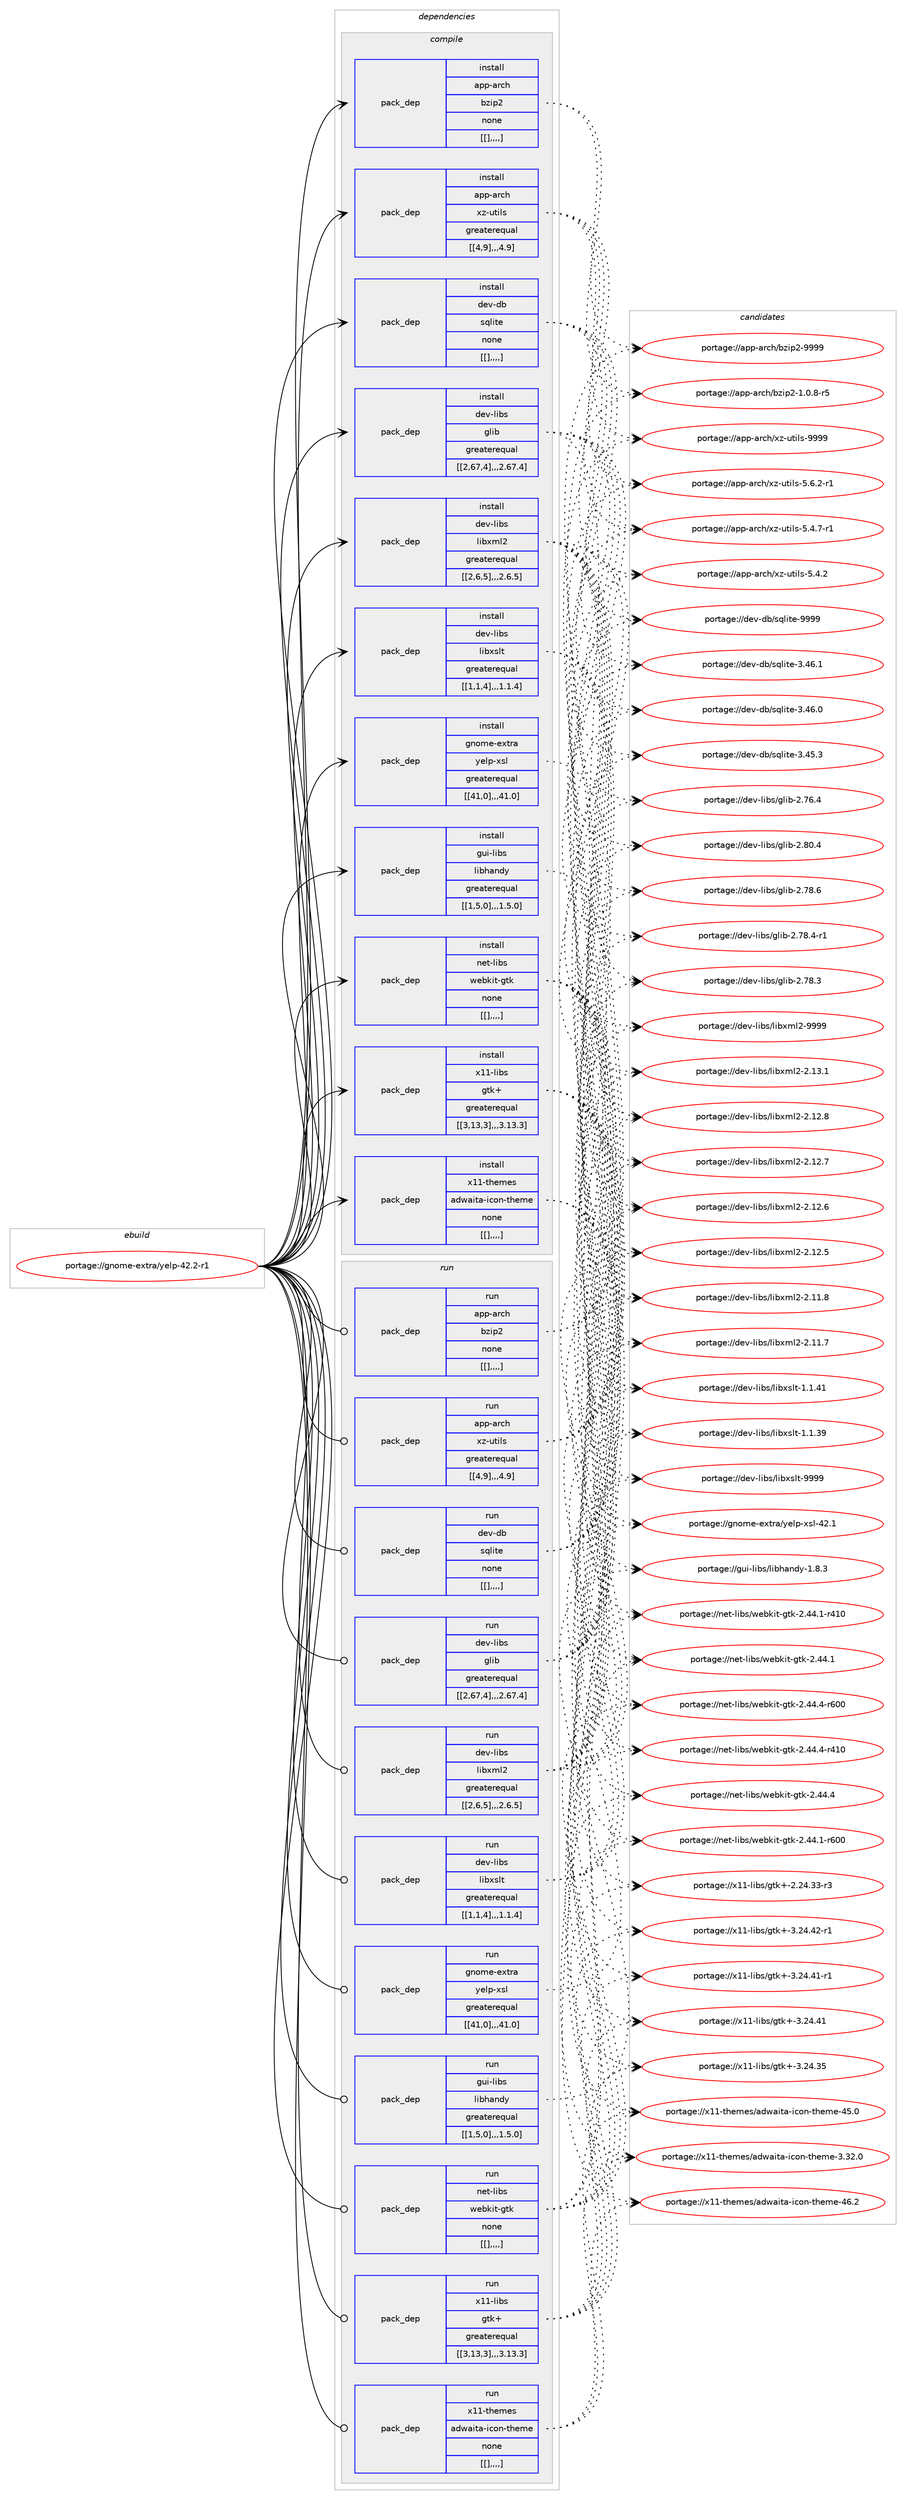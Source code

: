 digraph prolog {

# *************
# Graph options
# *************

newrank=true;
concentrate=true;
compound=true;
graph [rankdir=LR,fontname=Helvetica,fontsize=10,ranksep=1.5];#, ranksep=2.5, nodesep=0.2];
edge  [arrowhead=vee];
node  [fontname=Helvetica,fontsize=10];

# **********
# The ebuild
# **********

subgraph cluster_leftcol {
color=gray;
label=<<i>ebuild</i>>;
id [label="portage://gnome-extra/yelp-42.2-r1", color=red, width=4, href="../gnome-extra/yelp-42.2-r1.svg"];
}

# ****************
# The dependencies
# ****************

subgraph cluster_midcol {
color=gray;
label=<<i>dependencies</i>>;
subgraph cluster_compile {
fillcolor="#eeeeee";
style=filled;
label=<<i>compile</i>>;
subgraph pack176025 {
dependency245432 [label=<<TABLE BORDER="0" CELLBORDER="1" CELLSPACING="0" CELLPADDING="4" WIDTH="220"><TR><TD ROWSPAN="6" CELLPADDING="30">pack_dep</TD></TR><TR><TD WIDTH="110">install</TD></TR><TR><TD>app-arch</TD></TR><TR><TD>bzip2</TD></TR><TR><TD>none</TD></TR><TR><TD>[[],,,,]</TD></TR></TABLE>>, shape=none, color=blue];
}
id:e -> dependency245432:w [weight=20,style="solid",arrowhead="vee"];
subgraph pack176026 {
dependency245433 [label=<<TABLE BORDER="0" CELLBORDER="1" CELLSPACING="0" CELLPADDING="4" WIDTH="220"><TR><TD ROWSPAN="6" CELLPADDING="30">pack_dep</TD></TR><TR><TD WIDTH="110">install</TD></TR><TR><TD>app-arch</TD></TR><TR><TD>xz-utils</TD></TR><TR><TD>greaterequal</TD></TR><TR><TD>[[4,9],,,4.9]</TD></TR></TABLE>>, shape=none, color=blue];
}
id:e -> dependency245433:w [weight=20,style="solid",arrowhead="vee"];
subgraph pack176027 {
dependency245434 [label=<<TABLE BORDER="0" CELLBORDER="1" CELLSPACING="0" CELLPADDING="4" WIDTH="220"><TR><TD ROWSPAN="6" CELLPADDING="30">pack_dep</TD></TR><TR><TD WIDTH="110">install</TD></TR><TR><TD>dev-db</TD></TR><TR><TD>sqlite</TD></TR><TR><TD>none</TD></TR><TR><TD>[[],,,,]</TD></TR></TABLE>>, shape=none, color=blue];
}
id:e -> dependency245434:w [weight=20,style="solid",arrowhead="vee"];
subgraph pack176028 {
dependency245435 [label=<<TABLE BORDER="0" CELLBORDER="1" CELLSPACING="0" CELLPADDING="4" WIDTH="220"><TR><TD ROWSPAN="6" CELLPADDING="30">pack_dep</TD></TR><TR><TD WIDTH="110">install</TD></TR><TR><TD>dev-libs</TD></TR><TR><TD>glib</TD></TR><TR><TD>greaterequal</TD></TR><TR><TD>[[2,67,4],,,2.67.4]</TD></TR></TABLE>>, shape=none, color=blue];
}
id:e -> dependency245435:w [weight=20,style="solid",arrowhead="vee"];
subgraph pack176029 {
dependency245436 [label=<<TABLE BORDER="0" CELLBORDER="1" CELLSPACING="0" CELLPADDING="4" WIDTH="220"><TR><TD ROWSPAN="6" CELLPADDING="30">pack_dep</TD></TR><TR><TD WIDTH="110">install</TD></TR><TR><TD>dev-libs</TD></TR><TR><TD>libxml2</TD></TR><TR><TD>greaterequal</TD></TR><TR><TD>[[2,6,5],,,2.6.5]</TD></TR></TABLE>>, shape=none, color=blue];
}
id:e -> dependency245436:w [weight=20,style="solid",arrowhead="vee"];
subgraph pack176030 {
dependency245437 [label=<<TABLE BORDER="0" CELLBORDER="1" CELLSPACING="0" CELLPADDING="4" WIDTH="220"><TR><TD ROWSPAN="6" CELLPADDING="30">pack_dep</TD></TR><TR><TD WIDTH="110">install</TD></TR><TR><TD>dev-libs</TD></TR><TR><TD>libxslt</TD></TR><TR><TD>greaterequal</TD></TR><TR><TD>[[1,1,4],,,1.1.4]</TD></TR></TABLE>>, shape=none, color=blue];
}
id:e -> dependency245437:w [weight=20,style="solid",arrowhead="vee"];
subgraph pack176031 {
dependency245438 [label=<<TABLE BORDER="0" CELLBORDER="1" CELLSPACING="0" CELLPADDING="4" WIDTH="220"><TR><TD ROWSPAN="6" CELLPADDING="30">pack_dep</TD></TR><TR><TD WIDTH="110">install</TD></TR><TR><TD>gnome-extra</TD></TR><TR><TD>yelp-xsl</TD></TR><TR><TD>greaterequal</TD></TR><TR><TD>[[41,0],,,41.0]</TD></TR></TABLE>>, shape=none, color=blue];
}
id:e -> dependency245438:w [weight=20,style="solid",arrowhead="vee"];
subgraph pack176032 {
dependency245439 [label=<<TABLE BORDER="0" CELLBORDER="1" CELLSPACING="0" CELLPADDING="4" WIDTH="220"><TR><TD ROWSPAN="6" CELLPADDING="30">pack_dep</TD></TR><TR><TD WIDTH="110">install</TD></TR><TR><TD>gui-libs</TD></TR><TR><TD>libhandy</TD></TR><TR><TD>greaterequal</TD></TR><TR><TD>[[1,5,0],,,1.5.0]</TD></TR></TABLE>>, shape=none, color=blue];
}
id:e -> dependency245439:w [weight=20,style="solid",arrowhead="vee"];
subgraph pack176033 {
dependency245440 [label=<<TABLE BORDER="0" CELLBORDER="1" CELLSPACING="0" CELLPADDING="4" WIDTH="220"><TR><TD ROWSPAN="6" CELLPADDING="30">pack_dep</TD></TR><TR><TD WIDTH="110">install</TD></TR><TR><TD>net-libs</TD></TR><TR><TD>webkit-gtk</TD></TR><TR><TD>none</TD></TR><TR><TD>[[],,,,]</TD></TR></TABLE>>, shape=none, color=blue];
}
id:e -> dependency245440:w [weight=20,style="solid",arrowhead="vee"];
subgraph pack176034 {
dependency245441 [label=<<TABLE BORDER="0" CELLBORDER="1" CELLSPACING="0" CELLPADDING="4" WIDTH="220"><TR><TD ROWSPAN="6" CELLPADDING="30">pack_dep</TD></TR><TR><TD WIDTH="110">install</TD></TR><TR><TD>x11-libs</TD></TR><TR><TD>gtk+</TD></TR><TR><TD>greaterequal</TD></TR><TR><TD>[[3,13,3],,,3.13.3]</TD></TR></TABLE>>, shape=none, color=blue];
}
id:e -> dependency245441:w [weight=20,style="solid",arrowhead="vee"];
subgraph pack176035 {
dependency245442 [label=<<TABLE BORDER="0" CELLBORDER="1" CELLSPACING="0" CELLPADDING="4" WIDTH="220"><TR><TD ROWSPAN="6" CELLPADDING="30">pack_dep</TD></TR><TR><TD WIDTH="110">install</TD></TR><TR><TD>x11-themes</TD></TR><TR><TD>adwaita-icon-theme</TD></TR><TR><TD>none</TD></TR><TR><TD>[[],,,,]</TD></TR></TABLE>>, shape=none, color=blue];
}
id:e -> dependency245442:w [weight=20,style="solid",arrowhead="vee"];
}
subgraph cluster_compileandrun {
fillcolor="#eeeeee";
style=filled;
label=<<i>compile and run</i>>;
}
subgraph cluster_run {
fillcolor="#eeeeee";
style=filled;
label=<<i>run</i>>;
subgraph pack176036 {
dependency245443 [label=<<TABLE BORDER="0" CELLBORDER="1" CELLSPACING="0" CELLPADDING="4" WIDTH="220"><TR><TD ROWSPAN="6" CELLPADDING="30">pack_dep</TD></TR><TR><TD WIDTH="110">run</TD></TR><TR><TD>app-arch</TD></TR><TR><TD>bzip2</TD></TR><TR><TD>none</TD></TR><TR><TD>[[],,,,]</TD></TR></TABLE>>, shape=none, color=blue];
}
id:e -> dependency245443:w [weight=20,style="solid",arrowhead="odot"];
subgraph pack176037 {
dependency245444 [label=<<TABLE BORDER="0" CELLBORDER="1" CELLSPACING="0" CELLPADDING="4" WIDTH="220"><TR><TD ROWSPAN="6" CELLPADDING="30">pack_dep</TD></TR><TR><TD WIDTH="110">run</TD></TR><TR><TD>app-arch</TD></TR><TR><TD>xz-utils</TD></TR><TR><TD>greaterequal</TD></TR><TR><TD>[[4,9],,,4.9]</TD></TR></TABLE>>, shape=none, color=blue];
}
id:e -> dependency245444:w [weight=20,style="solid",arrowhead="odot"];
subgraph pack176038 {
dependency245445 [label=<<TABLE BORDER="0" CELLBORDER="1" CELLSPACING="0" CELLPADDING="4" WIDTH="220"><TR><TD ROWSPAN="6" CELLPADDING="30">pack_dep</TD></TR><TR><TD WIDTH="110">run</TD></TR><TR><TD>dev-db</TD></TR><TR><TD>sqlite</TD></TR><TR><TD>none</TD></TR><TR><TD>[[],,,,]</TD></TR></TABLE>>, shape=none, color=blue];
}
id:e -> dependency245445:w [weight=20,style="solid",arrowhead="odot"];
subgraph pack176039 {
dependency245446 [label=<<TABLE BORDER="0" CELLBORDER="1" CELLSPACING="0" CELLPADDING="4" WIDTH="220"><TR><TD ROWSPAN="6" CELLPADDING="30">pack_dep</TD></TR><TR><TD WIDTH="110">run</TD></TR><TR><TD>dev-libs</TD></TR><TR><TD>glib</TD></TR><TR><TD>greaterequal</TD></TR><TR><TD>[[2,67,4],,,2.67.4]</TD></TR></TABLE>>, shape=none, color=blue];
}
id:e -> dependency245446:w [weight=20,style="solid",arrowhead="odot"];
subgraph pack176040 {
dependency245447 [label=<<TABLE BORDER="0" CELLBORDER="1" CELLSPACING="0" CELLPADDING="4" WIDTH="220"><TR><TD ROWSPAN="6" CELLPADDING="30">pack_dep</TD></TR><TR><TD WIDTH="110">run</TD></TR><TR><TD>dev-libs</TD></TR><TR><TD>libxml2</TD></TR><TR><TD>greaterequal</TD></TR><TR><TD>[[2,6,5],,,2.6.5]</TD></TR></TABLE>>, shape=none, color=blue];
}
id:e -> dependency245447:w [weight=20,style="solid",arrowhead="odot"];
subgraph pack176041 {
dependency245448 [label=<<TABLE BORDER="0" CELLBORDER="1" CELLSPACING="0" CELLPADDING="4" WIDTH="220"><TR><TD ROWSPAN="6" CELLPADDING="30">pack_dep</TD></TR><TR><TD WIDTH="110">run</TD></TR><TR><TD>dev-libs</TD></TR><TR><TD>libxslt</TD></TR><TR><TD>greaterequal</TD></TR><TR><TD>[[1,1,4],,,1.1.4]</TD></TR></TABLE>>, shape=none, color=blue];
}
id:e -> dependency245448:w [weight=20,style="solid",arrowhead="odot"];
subgraph pack176042 {
dependency245449 [label=<<TABLE BORDER="0" CELLBORDER="1" CELLSPACING="0" CELLPADDING="4" WIDTH="220"><TR><TD ROWSPAN="6" CELLPADDING="30">pack_dep</TD></TR><TR><TD WIDTH="110">run</TD></TR><TR><TD>gnome-extra</TD></TR><TR><TD>yelp-xsl</TD></TR><TR><TD>greaterequal</TD></TR><TR><TD>[[41,0],,,41.0]</TD></TR></TABLE>>, shape=none, color=blue];
}
id:e -> dependency245449:w [weight=20,style="solid",arrowhead="odot"];
subgraph pack176043 {
dependency245450 [label=<<TABLE BORDER="0" CELLBORDER="1" CELLSPACING="0" CELLPADDING="4" WIDTH="220"><TR><TD ROWSPAN="6" CELLPADDING="30">pack_dep</TD></TR><TR><TD WIDTH="110">run</TD></TR><TR><TD>gui-libs</TD></TR><TR><TD>libhandy</TD></TR><TR><TD>greaterequal</TD></TR><TR><TD>[[1,5,0],,,1.5.0]</TD></TR></TABLE>>, shape=none, color=blue];
}
id:e -> dependency245450:w [weight=20,style="solid",arrowhead="odot"];
subgraph pack176044 {
dependency245451 [label=<<TABLE BORDER="0" CELLBORDER="1" CELLSPACING="0" CELLPADDING="4" WIDTH="220"><TR><TD ROWSPAN="6" CELLPADDING="30">pack_dep</TD></TR><TR><TD WIDTH="110">run</TD></TR><TR><TD>net-libs</TD></TR><TR><TD>webkit-gtk</TD></TR><TR><TD>none</TD></TR><TR><TD>[[],,,,]</TD></TR></TABLE>>, shape=none, color=blue];
}
id:e -> dependency245451:w [weight=20,style="solid",arrowhead="odot"];
subgraph pack176045 {
dependency245452 [label=<<TABLE BORDER="0" CELLBORDER="1" CELLSPACING="0" CELLPADDING="4" WIDTH="220"><TR><TD ROWSPAN="6" CELLPADDING="30">pack_dep</TD></TR><TR><TD WIDTH="110">run</TD></TR><TR><TD>x11-libs</TD></TR><TR><TD>gtk+</TD></TR><TR><TD>greaterequal</TD></TR><TR><TD>[[3,13,3],,,3.13.3]</TD></TR></TABLE>>, shape=none, color=blue];
}
id:e -> dependency245452:w [weight=20,style="solid",arrowhead="odot"];
subgraph pack176046 {
dependency245453 [label=<<TABLE BORDER="0" CELLBORDER="1" CELLSPACING="0" CELLPADDING="4" WIDTH="220"><TR><TD ROWSPAN="6" CELLPADDING="30">pack_dep</TD></TR><TR><TD WIDTH="110">run</TD></TR><TR><TD>x11-themes</TD></TR><TR><TD>adwaita-icon-theme</TD></TR><TR><TD>none</TD></TR><TR><TD>[[],,,,]</TD></TR></TABLE>>, shape=none, color=blue];
}
id:e -> dependency245453:w [weight=20,style="solid",arrowhead="odot"];
}
}

# **************
# The candidates
# **************

subgraph cluster_choices {
rank=same;
color=gray;
label=<<i>candidates</i>>;

subgraph choice176025 {
color=black;
nodesep=1;
choice971121124597114991044798122105112504557575757 [label="portage://app-arch/bzip2-9999", color=red, width=4,href="../app-arch/bzip2-9999.svg"];
choice971121124597114991044798122105112504549464846564511453 [label="portage://app-arch/bzip2-1.0.8-r5", color=red, width=4,href="../app-arch/bzip2-1.0.8-r5.svg"];
dependency245432:e -> choice971121124597114991044798122105112504557575757:w [style=dotted,weight="100"];
dependency245432:e -> choice971121124597114991044798122105112504549464846564511453:w [style=dotted,weight="100"];
}
subgraph choice176026 {
color=black;
nodesep=1;
choice9711211245971149910447120122451171161051081154557575757 [label="portage://app-arch/xz-utils-9999", color=red, width=4,href="../app-arch/xz-utils-9999.svg"];
choice9711211245971149910447120122451171161051081154553465446504511449 [label="portage://app-arch/xz-utils-5.6.2-r1", color=red, width=4,href="../app-arch/xz-utils-5.6.2-r1.svg"];
choice9711211245971149910447120122451171161051081154553465246554511449 [label="portage://app-arch/xz-utils-5.4.7-r1", color=red, width=4,href="../app-arch/xz-utils-5.4.7-r1.svg"];
choice971121124597114991044712012245117116105108115455346524650 [label="portage://app-arch/xz-utils-5.4.2", color=red, width=4,href="../app-arch/xz-utils-5.4.2.svg"];
dependency245433:e -> choice9711211245971149910447120122451171161051081154557575757:w [style=dotted,weight="100"];
dependency245433:e -> choice9711211245971149910447120122451171161051081154553465446504511449:w [style=dotted,weight="100"];
dependency245433:e -> choice9711211245971149910447120122451171161051081154553465246554511449:w [style=dotted,weight="100"];
dependency245433:e -> choice971121124597114991044712012245117116105108115455346524650:w [style=dotted,weight="100"];
}
subgraph choice176027 {
color=black;
nodesep=1;
choice1001011184510098471151131081051161014557575757 [label="portage://dev-db/sqlite-9999", color=red, width=4,href="../dev-db/sqlite-9999.svg"];
choice10010111845100984711511310810511610145514652544649 [label="portage://dev-db/sqlite-3.46.1", color=red, width=4,href="../dev-db/sqlite-3.46.1.svg"];
choice10010111845100984711511310810511610145514652544648 [label="portage://dev-db/sqlite-3.46.0", color=red, width=4,href="../dev-db/sqlite-3.46.0.svg"];
choice10010111845100984711511310810511610145514652534651 [label="portage://dev-db/sqlite-3.45.3", color=red, width=4,href="../dev-db/sqlite-3.45.3.svg"];
dependency245434:e -> choice1001011184510098471151131081051161014557575757:w [style=dotted,weight="100"];
dependency245434:e -> choice10010111845100984711511310810511610145514652544649:w [style=dotted,weight="100"];
dependency245434:e -> choice10010111845100984711511310810511610145514652544648:w [style=dotted,weight="100"];
dependency245434:e -> choice10010111845100984711511310810511610145514652534651:w [style=dotted,weight="100"];
}
subgraph choice176028 {
color=black;
nodesep=1;
choice1001011184510810598115471031081059845504656484652 [label="portage://dev-libs/glib-2.80.4", color=red, width=4,href="../dev-libs/glib-2.80.4.svg"];
choice1001011184510810598115471031081059845504655564654 [label="portage://dev-libs/glib-2.78.6", color=red, width=4,href="../dev-libs/glib-2.78.6.svg"];
choice10010111845108105981154710310810598455046555646524511449 [label="portage://dev-libs/glib-2.78.4-r1", color=red, width=4,href="../dev-libs/glib-2.78.4-r1.svg"];
choice1001011184510810598115471031081059845504655564651 [label="portage://dev-libs/glib-2.78.3", color=red, width=4,href="../dev-libs/glib-2.78.3.svg"];
choice1001011184510810598115471031081059845504655544652 [label="portage://dev-libs/glib-2.76.4", color=red, width=4,href="../dev-libs/glib-2.76.4.svg"];
dependency245435:e -> choice1001011184510810598115471031081059845504656484652:w [style=dotted,weight="100"];
dependency245435:e -> choice1001011184510810598115471031081059845504655564654:w [style=dotted,weight="100"];
dependency245435:e -> choice10010111845108105981154710310810598455046555646524511449:w [style=dotted,weight="100"];
dependency245435:e -> choice1001011184510810598115471031081059845504655564651:w [style=dotted,weight="100"];
dependency245435:e -> choice1001011184510810598115471031081059845504655544652:w [style=dotted,weight="100"];
}
subgraph choice176029 {
color=black;
nodesep=1;
choice10010111845108105981154710810598120109108504557575757 [label="portage://dev-libs/libxml2-9999", color=red, width=4,href="../dev-libs/libxml2-9999.svg"];
choice100101118451081059811547108105981201091085045504649514649 [label="portage://dev-libs/libxml2-2.13.1", color=red, width=4,href="../dev-libs/libxml2-2.13.1.svg"];
choice100101118451081059811547108105981201091085045504649504656 [label="portage://dev-libs/libxml2-2.12.8", color=red, width=4,href="../dev-libs/libxml2-2.12.8.svg"];
choice100101118451081059811547108105981201091085045504649504655 [label="portage://dev-libs/libxml2-2.12.7", color=red, width=4,href="../dev-libs/libxml2-2.12.7.svg"];
choice100101118451081059811547108105981201091085045504649504654 [label="portage://dev-libs/libxml2-2.12.6", color=red, width=4,href="../dev-libs/libxml2-2.12.6.svg"];
choice100101118451081059811547108105981201091085045504649504653 [label="portage://dev-libs/libxml2-2.12.5", color=red, width=4,href="../dev-libs/libxml2-2.12.5.svg"];
choice100101118451081059811547108105981201091085045504649494656 [label="portage://dev-libs/libxml2-2.11.8", color=red, width=4,href="../dev-libs/libxml2-2.11.8.svg"];
choice100101118451081059811547108105981201091085045504649494655 [label="portage://dev-libs/libxml2-2.11.7", color=red, width=4,href="../dev-libs/libxml2-2.11.7.svg"];
dependency245436:e -> choice10010111845108105981154710810598120109108504557575757:w [style=dotted,weight="100"];
dependency245436:e -> choice100101118451081059811547108105981201091085045504649514649:w [style=dotted,weight="100"];
dependency245436:e -> choice100101118451081059811547108105981201091085045504649504656:w [style=dotted,weight="100"];
dependency245436:e -> choice100101118451081059811547108105981201091085045504649504655:w [style=dotted,weight="100"];
dependency245436:e -> choice100101118451081059811547108105981201091085045504649504654:w [style=dotted,weight="100"];
dependency245436:e -> choice100101118451081059811547108105981201091085045504649504653:w [style=dotted,weight="100"];
dependency245436:e -> choice100101118451081059811547108105981201091085045504649494656:w [style=dotted,weight="100"];
dependency245436:e -> choice100101118451081059811547108105981201091085045504649494655:w [style=dotted,weight="100"];
}
subgraph choice176030 {
color=black;
nodesep=1;
choice100101118451081059811547108105981201151081164557575757 [label="portage://dev-libs/libxslt-9999", color=red, width=4,href="../dev-libs/libxslt-9999.svg"];
choice1001011184510810598115471081059812011510811645494649465249 [label="portage://dev-libs/libxslt-1.1.41", color=red, width=4,href="../dev-libs/libxslt-1.1.41.svg"];
choice1001011184510810598115471081059812011510811645494649465157 [label="portage://dev-libs/libxslt-1.1.39", color=red, width=4,href="../dev-libs/libxslt-1.1.39.svg"];
dependency245437:e -> choice100101118451081059811547108105981201151081164557575757:w [style=dotted,weight="100"];
dependency245437:e -> choice1001011184510810598115471081059812011510811645494649465249:w [style=dotted,weight="100"];
dependency245437:e -> choice1001011184510810598115471081059812011510811645494649465157:w [style=dotted,weight="100"];
}
subgraph choice176031 {
color=black;
nodesep=1;
choice103110111109101451011201161149747121101108112451201151084552504649 [label="portage://gnome-extra/yelp-xsl-42.1", color=red, width=4,href="../gnome-extra/yelp-xsl-42.1.svg"];
dependency245438:e -> choice103110111109101451011201161149747121101108112451201151084552504649:w [style=dotted,weight="100"];
}
subgraph choice176032 {
color=black;
nodesep=1;
choice1031171054510810598115471081059810497110100121454946564651 [label="portage://gui-libs/libhandy-1.8.3", color=red, width=4,href="../gui-libs/libhandy-1.8.3.svg"];
dependency245439:e -> choice1031171054510810598115471081059810497110100121454946564651:w [style=dotted,weight="100"];
}
subgraph choice176033 {
color=black;
nodesep=1;
choice11010111645108105981154711910198107105116451031161074550465252465245114544848 [label="portage://net-libs/webkit-gtk-2.44.4-r600", color=red, width=4,href="../net-libs/webkit-gtk-2.44.4-r600.svg"];
choice11010111645108105981154711910198107105116451031161074550465252465245114524948 [label="portage://net-libs/webkit-gtk-2.44.4-r410", color=red, width=4,href="../net-libs/webkit-gtk-2.44.4-r410.svg"];
choice110101116451081059811547119101981071051164510311610745504652524652 [label="portage://net-libs/webkit-gtk-2.44.4", color=red, width=4,href="../net-libs/webkit-gtk-2.44.4.svg"];
choice11010111645108105981154711910198107105116451031161074550465252464945114544848 [label="portage://net-libs/webkit-gtk-2.44.1-r600", color=red, width=4,href="../net-libs/webkit-gtk-2.44.1-r600.svg"];
choice11010111645108105981154711910198107105116451031161074550465252464945114524948 [label="portage://net-libs/webkit-gtk-2.44.1-r410", color=red, width=4,href="../net-libs/webkit-gtk-2.44.1-r410.svg"];
choice110101116451081059811547119101981071051164510311610745504652524649 [label="portage://net-libs/webkit-gtk-2.44.1", color=red, width=4,href="../net-libs/webkit-gtk-2.44.1.svg"];
dependency245440:e -> choice11010111645108105981154711910198107105116451031161074550465252465245114544848:w [style=dotted,weight="100"];
dependency245440:e -> choice11010111645108105981154711910198107105116451031161074550465252465245114524948:w [style=dotted,weight="100"];
dependency245440:e -> choice110101116451081059811547119101981071051164510311610745504652524652:w [style=dotted,weight="100"];
dependency245440:e -> choice11010111645108105981154711910198107105116451031161074550465252464945114544848:w [style=dotted,weight="100"];
dependency245440:e -> choice11010111645108105981154711910198107105116451031161074550465252464945114524948:w [style=dotted,weight="100"];
dependency245440:e -> choice110101116451081059811547119101981071051164510311610745504652524649:w [style=dotted,weight="100"];
}
subgraph choice176034 {
color=black;
nodesep=1;
choice12049494510810598115471031161074345514650524652504511449 [label="portage://x11-libs/gtk+-3.24.42-r1", color=red, width=4,href="../x11-libs/gtk+-3.24.42-r1.svg"];
choice12049494510810598115471031161074345514650524652494511449 [label="portage://x11-libs/gtk+-3.24.41-r1", color=red, width=4,href="../x11-libs/gtk+-3.24.41-r1.svg"];
choice1204949451081059811547103116107434551465052465249 [label="portage://x11-libs/gtk+-3.24.41", color=red, width=4,href="../x11-libs/gtk+-3.24.41.svg"];
choice1204949451081059811547103116107434551465052465153 [label="portage://x11-libs/gtk+-3.24.35", color=red, width=4,href="../x11-libs/gtk+-3.24.35.svg"];
choice12049494510810598115471031161074345504650524651514511451 [label="portage://x11-libs/gtk+-2.24.33-r3", color=red, width=4,href="../x11-libs/gtk+-2.24.33-r3.svg"];
dependency245441:e -> choice12049494510810598115471031161074345514650524652504511449:w [style=dotted,weight="100"];
dependency245441:e -> choice12049494510810598115471031161074345514650524652494511449:w [style=dotted,weight="100"];
dependency245441:e -> choice1204949451081059811547103116107434551465052465249:w [style=dotted,weight="100"];
dependency245441:e -> choice1204949451081059811547103116107434551465052465153:w [style=dotted,weight="100"];
dependency245441:e -> choice12049494510810598115471031161074345504650524651514511451:w [style=dotted,weight="100"];
}
subgraph choice176035 {
color=black;
nodesep=1;
choice120494945116104101109101115479710011997105116974510599111110451161041011091014552544650 [label="portage://x11-themes/adwaita-icon-theme-46.2", color=red, width=4,href="../x11-themes/adwaita-icon-theme-46.2.svg"];
choice120494945116104101109101115479710011997105116974510599111110451161041011091014552534648 [label="portage://x11-themes/adwaita-icon-theme-45.0", color=red, width=4,href="../x11-themes/adwaita-icon-theme-45.0.svg"];
choice1204949451161041011091011154797100119971051169745105991111104511610410110910145514651504648 [label="portage://x11-themes/adwaita-icon-theme-3.32.0", color=red, width=4,href="../x11-themes/adwaita-icon-theme-3.32.0.svg"];
dependency245442:e -> choice120494945116104101109101115479710011997105116974510599111110451161041011091014552544650:w [style=dotted,weight="100"];
dependency245442:e -> choice120494945116104101109101115479710011997105116974510599111110451161041011091014552534648:w [style=dotted,weight="100"];
dependency245442:e -> choice1204949451161041011091011154797100119971051169745105991111104511610410110910145514651504648:w [style=dotted,weight="100"];
}
subgraph choice176036 {
color=black;
nodesep=1;
choice971121124597114991044798122105112504557575757 [label="portage://app-arch/bzip2-9999", color=red, width=4,href="../app-arch/bzip2-9999.svg"];
choice971121124597114991044798122105112504549464846564511453 [label="portage://app-arch/bzip2-1.0.8-r5", color=red, width=4,href="../app-arch/bzip2-1.0.8-r5.svg"];
dependency245443:e -> choice971121124597114991044798122105112504557575757:w [style=dotted,weight="100"];
dependency245443:e -> choice971121124597114991044798122105112504549464846564511453:w [style=dotted,weight="100"];
}
subgraph choice176037 {
color=black;
nodesep=1;
choice9711211245971149910447120122451171161051081154557575757 [label="portage://app-arch/xz-utils-9999", color=red, width=4,href="../app-arch/xz-utils-9999.svg"];
choice9711211245971149910447120122451171161051081154553465446504511449 [label="portage://app-arch/xz-utils-5.6.2-r1", color=red, width=4,href="../app-arch/xz-utils-5.6.2-r1.svg"];
choice9711211245971149910447120122451171161051081154553465246554511449 [label="portage://app-arch/xz-utils-5.4.7-r1", color=red, width=4,href="../app-arch/xz-utils-5.4.7-r1.svg"];
choice971121124597114991044712012245117116105108115455346524650 [label="portage://app-arch/xz-utils-5.4.2", color=red, width=4,href="../app-arch/xz-utils-5.4.2.svg"];
dependency245444:e -> choice9711211245971149910447120122451171161051081154557575757:w [style=dotted,weight="100"];
dependency245444:e -> choice9711211245971149910447120122451171161051081154553465446504511449:w [style=dotted,weight="100"];
dependency245444:e -> choice9711211245971149910447120122451171161051081154553465246554511449:w [style=dotted,weight="100"];
dependency245444:e -> choice971121124597114991044712012245117116105108115455346524650:w [style=dotted,weight="100"];
}
subgraph choice176038 {
color=black;
nodesep=1;
choice1001011184510098471151131081051161014557575757 [label="portage://dev-db/sqlite-9999", color=red, width=4,href="../dev-db/sqlite-9999.svg"];
choice10010111845100984711511310810511610145514652544649 [label="portage://dev-db/sqlite-3.46.1", color=red, width=4,href="../dev-db/sqlite-3.46.1.svg"];
choice10010111845100984711511310810511610145514652544648 [label="portage://dev-db/sqlite-3.46.0", color=red, width=4,href="../dev-db/sqlite-3.46.0.svg"];
choice10010111845100984711511310810511610145514652534651 [label="portage://dev-db/sqlite-3.45.3", color=red, width=4,href="../dev-db/sqlite-3.45.3.svg"];
dependency245445:e -> choice1001011184510098471151131081051161014557575757:w [style=dotted,weight="100"];
dependency245445:e -> choice10010111845100984711511310810511610145514652544649:w [style=dotted,weight="100"];
dependency245445:e -> choice10010111845100984711511310810511610145514652544648:w [style=dotted,weight="100"];
dependency245445:e -> choice10010111845100984711511310810511610145514652534651:w [style=dotted,weight="100"];
}
subgraph choice176039 {
color=black;
nodesep=1;
choice1001011184510810598115471031081059845504656484652 [label="portage://dev-libs/glib-2.80.4", color=red, width=4,href="../dev-libs/glib-2.80.4.svg"];
choice1001011184510810598115471031081059845504655564654 [label="portage://dev-libs/glib-2.78.6", color=red, width=4,href="../dev-libs/glib-2.78.6.svg"];
choice10010111845108105981154710310810598455046555646524511449 [label="portage://dev-libs/glib-2.78.4-r1", color=red, width=4,href="../dev-libs/glib-2.78.4-r1.svg"];
choice1001011184510810598115471031081059845504655564651 [label="portage://dev-libs/glib-2.78.3", color=red, width=4,href="../dev-libs/glib-2.78.3.svg"];
choice1001011184510810598115471031081059845504655544652 [label="portage://dev-libs/glib-2.76.4", color=red, width=4,href="../dev-libs/glib-2.76.4.svg"];
dependency245446:e -> choice1001011184510810598115471031081059845504656484652:w [style=dotted,weight="100"];
dependency245446:e -> choice1001011184510810598115471031081059845504655564654:w [style=dotted,weight="100"];
dependency245446:e -> choice10010111845108105981154710310810598455046555646524511449:w [style=dotted,weight="100"];
dependency245446:e -> choice1001011184510810598115471031081059845504655564651:w [style=dotted,weight="100"];
dependency245446:e -> choice1001011184510810598115471031081059845504655544652:w [style=dotted,weight="100"];
}
subgraph choice176040 {
color=black;
nodesep=1;
choice10010111845108105981154710810598120109108504557575757 [label="portage://dev-libs/libxml2-9999", color=red, width=4,href="../dev-libs/libxml2-9999.svg"];
choice100101118451081059811547108105981201091085045504649514649 [label="portage://dev-libs/libxml2-2.13.1", color=red, width=4,href="../dev-libs/libxml2-2.13.1.svg"];
choice100101118451081059811547108105981201091085045504649504656 [label="portage://dev-libs/libxml2-2.12.8", color=red, width=4,href="../dev-libs/libxml2-2.12.8.svg"];
choice100101118451081059811547108105981201091085045504649504655 [label="portage://dev-libs/libxml2-2.12.7", color=red, width=4,href="../dev-libs/libxml2-2.12.7.svg"];
choice100101118451081059811547108105981201091085045504649504654 [label="portage://dev-libs/libxml2-2.12.6", color=red, width=4,href="../dev-libs/libxml2-2.12.6.svg"];
choice100101118451081059811547108105981201091085045504649504653 [label="portage://dev-libs/libxml2-2.12.5", color=red, width=4,href="../dev-libs/libxml2-2.12.5.svg"];
choice100101118451081059811547108105981201091085045504649494656 [label="portage://dev-libs/libxml2-2.11.8", color=red, width=4,href="../dev-libs/libxml2-2.11.8.svg"];
choice100101118451081059811547108105981201091085045504649494655 [label="portage://dev-libs/libxml2-2.11.7", color=red, width=4,href="../dev-libs/libxml2-2.11.7.svg"];
dependency245447:e -> choice10010111845108105981154710810598120109108504557575757:w [style=dotted,weight="100"];
dependency245447:e -> choice100101118451081059811547108105981201091085045504649514649:w [style=dotted,weight="100"];
dependency245447:e -> choice100101118451081059811547108105981201091085045504649504656:w [style=dotted,weight="100"];
dependency245447:e -> choice100101118451081059811547108105981201091085045504649504655:w [style=dotted,weight="100"];
dependency245447:e -> choice100101118451081059811547108105981201091085045504649504654:w [style=dotted,weight="100"];
dependency245447:e -> choice100101118451081059811547108105981201091085045504649504653:w [style=dotted,weight="100"];
dependency245447:e -> choice100101118451081059811547108105981201091085045504649494656:w [style=dotted,weight="100"];
dependency245447:e -> choice100101118451081059811547108105981201091085045504649494655:w [style=dotted,weight="100"];
}
subgraph choice176041 {
color=black;
nodesep=1;
choice100101118451081059811547108105981201151081164557575757 [label="portage://dev-libs/libxslt-9999", color=red, width=4,href="../dev-libs/libxslt-9999.svg"];
choice1001011184510810598115471081059812011510811645494649465249 [label="portage://dev-libs/libxslt-1.1.41", color=red, width=4,href="../dev-libs/libxslt-1.1.41.svg"];
choice1001011184510810598115471081059812011510811645494649465157 [label="portage://dev-libs/libxslt-1.1.39", color=red, width=4,href="../dev-libs/libxslt-1.1.39.svg"];
dependency245448:e -> choice100101118451081059811547108105981201151081164557575757:w [style=dotted,weight="100"];
dependency245448:e -> choice1001011184510810598115471081059812011510811645494649465249:w [style=dotted,weight="100"];
dependency245448:e -> choice1001011184510810598115471081059812011510811645494649465157:w [style=dotted,weight="100"];
}
subgraph choice176042 {
color=black;
nodesep=1;
choice103110111109101451011201161149747121101108112451201151084552504649 [label="portage://gnome-extra/yelp-xsl-42.1", color=red, width=4,href="../gnome-extra/yelp-xsl-42.1.svg"];
dependency245449:e -> choice103110111109101451011201161149747121101108112451201151084552504649:w [style=dotted,weight="100"];
}
subgraph choice176043 {
color=black;
nodesep=1;
choice1031171054510810598115471081059810497110100121454946564651 [label="portage://gui-libs/libhandy-1.8.3", color=red, width=4,href="../gui-libs/libhandy-1.8.3.svg"];
dependency245450:e -> choice1031171054510810598115471081059810497110100121454946564651:w [style=dotted,weight="100"];
}
subgraph choice176044 {
color=black;
nodesep=1;
choice11010111645108105981154711910198107105116451031161074550465252465245114544848 [label="portage://net-libs/webkit-gtk-2.44.4-r600", color=red, width=4,href="../net-libs/webkit-gtk-2.44.4-r600.svg"];
choice11010111645108105981154711910198107105116451031161074550465252465245114524948 [label="portage://net-libs/webkit-gtk-2.44.4-r410", color=red, width=4,href="../net-libs/webkit-gtk-2.44.4-r410.svg"];
choice110101116451081059811547119101981071051164510311610745504652524652 [label="portage://net-libs/webkit-gtk-2.44.4", color=red, width=4,href="../net-libs/webkit-gtk-2.44.4.svg"];
choice11010111645108105981154711910198107105116451031161074550465252464945114544848 [label="portage://net-libs/webkit-gtk-2.44.1-r600", color=red, width=4,href="../net-libs/webkit-gtk-2.44.1-r600.svg"];
choice11010111645108105981154711910198107105116451031161074550465252464945114524948 [label="portage://net-libs/webkit-gtk-2.44.1-r410", color=red, width=4,href="../net-libs/webkit-gtk-2.44.1-r410.svg"];
choice110101116451081059811547119101981071051164510311610745504652524649 [label="portage://net-libs/webkit-gtk-2.44.1", color=red, width=4,href="../net-libs/webkit-gtk-2.44.1.svg"];
dependency245451:e -> choice11010111645108105981154711910198107105116451031161074550465252465245114544848:w [style=dotted,weight="100"];
dependency245451:e -> choice11010111645108105981154711910198107105116451031161074550465252465245114524948:w [style=dotted,weight="100"];
dependency245451:e -> choice110101116451081059811547119101981071051164510311610745504652524652:w [style=dotted,weight="100"];
dependency245451:e -> choice11010111645108105981154711910198107105116451031161074550465252464945114544848:w [style=dotted,weight="100"];
dependency245451:e -> choice11010111645108105981154711910198107105116451031161074550465252464945114524948:w [style=dotted,weight="100"];
dependency245451:e -> choice110101116451081059811547119101981071051164510311610745504652524649:w [style=dotted,weight="100"];
}
subgraph choice176045 {
color=black;
nodesep=1;
choice12049494510810598115471031161074345514650524652504511449 [label="portage://x11-libs/gtk+-3.24.42-r1", color=red, width=4,href="../x11-libs/gtk+-3.24.42-r1.svg"];
choice12049494510810598115471031161074345514650524652494511449 [label="portage://x11-libs/gtk+-3.24.41-r1", color=red, width=4,href="../x11-libs/gtk+-3.24.41-r1.svg"];
choice1204949451081059811547103116107434551465052465249 [label="portage://x11-libs/gtk+-3.24.41", color=red, width=4,href="../x11-libs/gtk+-3.24.41.svg"];
choice1204949451081059811547103116107434551465052465153 [label="portage://x11-libs/gtk+-3.24.35", color=red, width=4,href="../x11-libs/gtk+-3.24.35.svg"];
choice12049494510810598115471031161074345504650524651514511451 [label="portage://x11-libs/gtk+-2.24.33-r3", color=red, width=4,href="../x11-libs/gtk+-2.24.33-r3.svg"];
dependency245452:e -> choice12049494510810598115471031161074345514650524652504511449:w [style=dotted,weight="100"];
dependency245452:e -> choice12049494510810598115471031161074345514650524652494511449:w [style=dotted,weight="100"];
dependency245452:e -> choice1204949451081059811547103116107434551465052465249:w [style=dotted,weight="100"];
dependency245452:e -> choice1204949451081059811547103116107434551465052465153:w [style=dotted,weight="100"];
dependency245452:e -> choice12049494510810598115471031161074345504650524651514511451:w [style=dotted,weight="100"];
}
subgraph choice176046 {
color=black;
nodesep=1;
choice120494945116104101109101115479710011997105116974510599111110451161041011091014552544650 [label="portage://x11-themes/adwaita-icon-theme-46.2", color=red, width=4,href="../x11-themes/adwaita-icon-theme-46.2.svg"];
choice120494945116104101109101115479710011997105116974510599111110451161041011091014552534648 [label="portage://x11-themes/adwaita-icon-theme-45.0", color=red, width=4,href="../x11-themes/adwaita-icon-theme-45.0.svg"];
choice1204949451161041011091011154797100119971051169745105991111104511610410110910145514651504648 [label="portage://x11-themes/adwaita-icon-theme-3.32.0", color=red, width=4,href="../x11-themes/adwaita-icon-theme-3.32.0.svg"];
dependency245453:e -> choice120494945116104101109101115479710011997105116974510599111110451161041011091014552544650:w [style=dotted,weight="100"];
dependency245453:e -> choice120494945116104101109101115479710011997105116974510599111110451161041011091014552534648:w [style=dotted,weight="100"];
dependency245453:e -> choice1204949451161041011091011154797100119971051169745105991111104511610410110910145514651504648:w [style=dotted,weight="100"];
}
}

}
